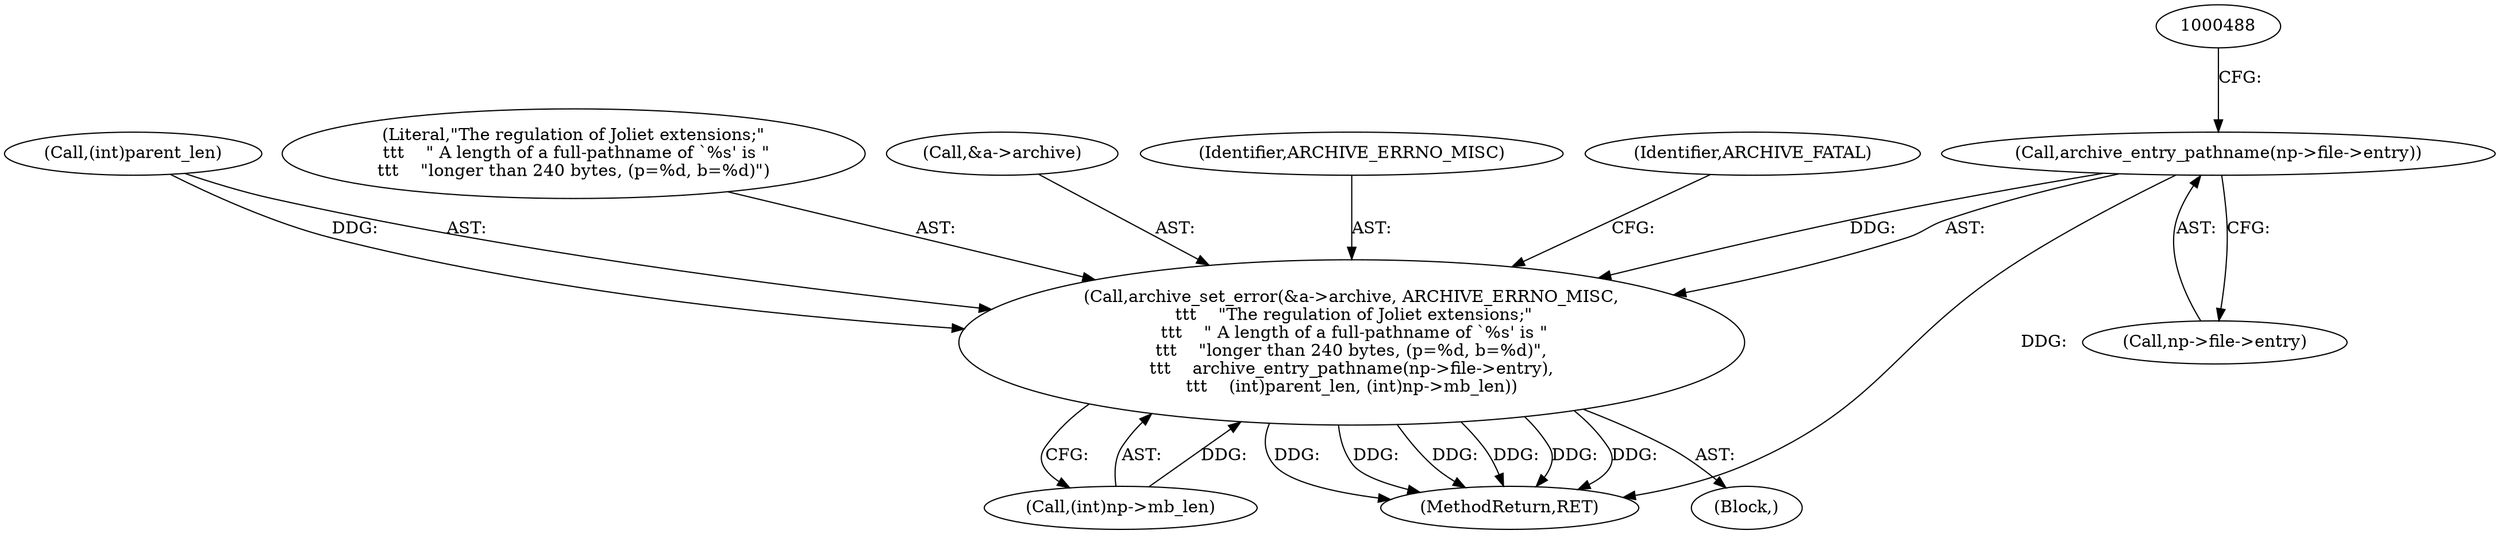 digraph "0_libarchive_3014e198@pointer" {
"1000481" [label="(Call,archive_entry_pathname(np->file->entry))"];
"1000474" [label="(Call,archive_set_error(&a->archive, ARCHIVE_ERRNO_MISC,\n \t\t\t    \"The regulation of Joliet extensions;\"\n \t\t\t    \" A length of a full-pathname of `%s' is \"\n\t\t\t    \"longer than 240 bytes, (p=%d, b=%d)\",\n\t\t\t    archive_entry_pathname(np->file->entry),\n\t\t\t    (int)parent_len, (int)np->mb_len))"];
"1000481" [label="(Call,archive_entry_pathname(np->file->entry))"];
"1000474" [label="(Call,archive_set_error(&a->archive, ARCHIVE_ERRNO_MISC,\n \t\t\t    \"The regulation of Joliet extensions;\"\n \t\t\t    \" A length of a full-pathname of `%s' is \"\n\t\t\t    \"longer than 240 bytes, (p=%d, b=%d)\",\n\t\t\t    archive_entry_pathname(np->file->entry),\n\t\t\t    (int)parent_len, (int)np->mb_len))"];
"1000490" [label="(Call,(int)np->mb_len)"];
"1000475" [label="(Call,&a->archive)"];
"1000479" [label="(Identifier,ARCHIVE_ERRNO_MISC)"];
"1000496" [label="(Identifier,ARCHIVE_FATAL)"];
"1000482" [label="(Call,np->file->entry)"];
"1000487" [label="(Call,(int)parent_len)"];
"1000480" [label="(Literal,\"The regulation of Joliet extensions;\"\n \t\t\t    \" A length of a full-pathname of `%s' is \"\n\t\t\t    \"longer than 240 bytes, (p=%d, b=%d)\")"];
"1000544" [label="(MethodReturn,RET)"];
"1000473" [label="(Block,)"];
"1000481" -> "1000474"  [label="AST: "];
"1000481" -> "1000482"  [label="CFG: "];
"1000482" -> "1000481"  [label="AST: "];
"1000488" -> "1000481"  [label="CFG: "];
"1000481" -> "1000544"  [label="DDG: "];
"1000481" -> "1000474"  [label="DDG: "];
"1000474" -> "1000473"  [label="AST: "];
"1000474" -> "1000490"  [label="CFG: "];
"1000475" -> "1000474"  [label="AST: "];
"1000479" -> "1000474"  [label="AST: "];
"1000480" -> "1000474"  [label="AST: "];
"1000487" -> "1000474"  [label="AST: "];
"1000490" -> "1000474"  [label="AST: "];
"1000496" -> "1000474"  [label="CFG: "];
"1000474" -> "1000544"  [label="DDG: "];
"1000474" -> "1000544"  [label="DDG: "];
"1000474" -> "1000544"  [label="DDG: "];
"1000474" -> "1000544"  [label="DDG: "];
"1000474" -> "1000544"  [label="DDG: "];
"1000474" -> "1000544"  [label="DDG: "];
"1000487" -> "1000474"  [label="DDG: "];
"1000490" -> "1000474"  [label="DDG: "];
}
